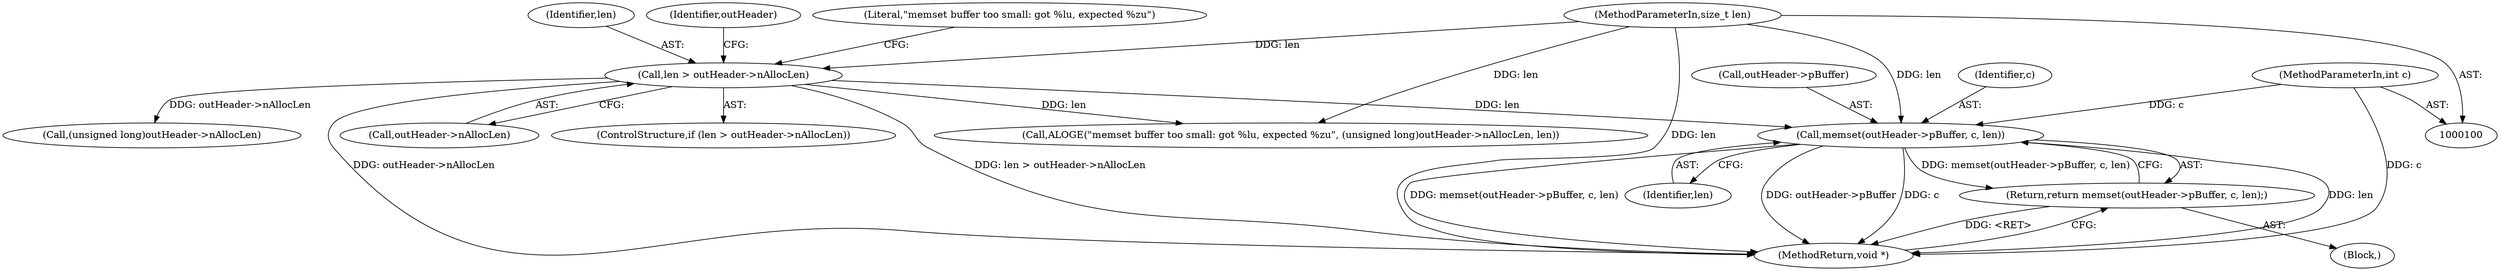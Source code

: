 digraph "0_Android_3c4edac2a5b00dec6c8579a0ee658cfb3bb16d94@API" {
"1000134" [label="(Call,memset(outHeader->pBuffer, c, len))"];
"1000102" [label="(MethodParameterIn,int c)"];
"1000106" [label="(Call,len > outHeader->nAllocLen)"];
"1000103" [label="(MethodParameterIn,size_t len)"];
"1000133" [label="(Return,return memset(outHeader->pBuffer, c, len);)"];
"1000108" [label="(Call,outHeader->nAllocLen)"];
"1000107" [label="(Identifier,len)"];
"1000136" [label="(Identifier,outHeader)"];
"1000134" [label="(Call,memset(outHeader->pBuffer, c, len))"];
"1000112" [label="(Call,ALOGE(\"memset buffer too small: got %lu, expected %zu\", (unsigned long)outHeader->nAllocLen, len))"];
"1000139" [label="(Identifier,len)"];
"1000103" [label="(MethodParameterIn,size_t len)"];
"1000133" [label="(Return,return memset(outHeader->pBuffer, c, len);)"];
"1000138" [label="(Identifier,c)"];
"1000102" [label="(MethodParameterIn,int c)"];
"1000113" [label="(Literal,\"memset buffer too small: got %lu, expected %zu\")"];
"1000106" [label="(Call,len > outHeader->nAllocLen)"];
"1000135" [label="(Call,outHeader->pBuffer)"];
"1000104" [label="(Block,)"];
"1000105" [label="(ControlStructure,if (len > outHeader->nAllocLen))"];
"1000140" [label="(MethodReturn,void *)"];
"1000114" [label="(Call,(unsigned long)outHeader->nAllocLen)"];
"1000134" -> "1000133"  [label="AST: "];
"1000134" -> "1000139"  [label="CFG: "];
"1000135" -> "1000134"  [label="AST: "];
"1000138" -> "1000134"  [label="AST: "];
"1000139" -> "1000134"  [label="AST: "];
"1000133" -> "1000134"  [label="CFG: "];
"1000134" -> "1000140"  [label="DDG: len"];
"1000134" -> "1000140"  [label="DDG: memset(outHeader->pBuffer, c, len)"];
"1000134" -> "1000140"  [label="DDG: outHeader->pBuffer"];
"1000134" -> "1000140"  [label="DDG: c"];
"1000134" -> "1000133"  [label="DDG: memset(outHeader->pBuffer, c, len)"];
"1000102" -> "1000134"  [label="DDG: c"];
"1000106" -> "1000134"  [label="DDG: len"];
"1000103" -> "1000134"  [label="DDG: len"];
"1000102" -> "1000100"  [label="AST: "];
"1000102" -> "1000140"  [label="DDG: c"];
"1000106" -> "1000105"  [label="AST: "];
"1000106" -> "1000108"  [label="CFG: "];
"1000107" -> "1000106"  [label="AST: "];
"1000108" -> "1000106"  [label="AST: "];
"1000113" -> "1000106"  [label="CFG: "];
"1000136" -> "1000106"  [label="CFG: "];
"1000106" -> "1000140"  [label="DDG: outHeader->nAllocLen"];
"1000106" -> "1000140"  [label="DDG: len > outHeader->nAllocLen"];
"1000103" -> "1000106"  [label="DDG: len"];
"1000106" -> "1000114"  [label="DDG: outHeader->nAllocLen"];
"1000106" -> "1000112"  [label="DDG: len"];
"1000103" -> "1000100"  [label="AST: "];
"1000103" -> "1000140"  [label="DDG: len"];
"1000103" -> "1000112"  [label="DDG: len"];
"1000133" -> "1000104"  [label="AST: "];
"1000140" -> "1000133"  [label="CFG: "];
"1000133" -> "1000140"  [label="DDG: <RET>"];
}
